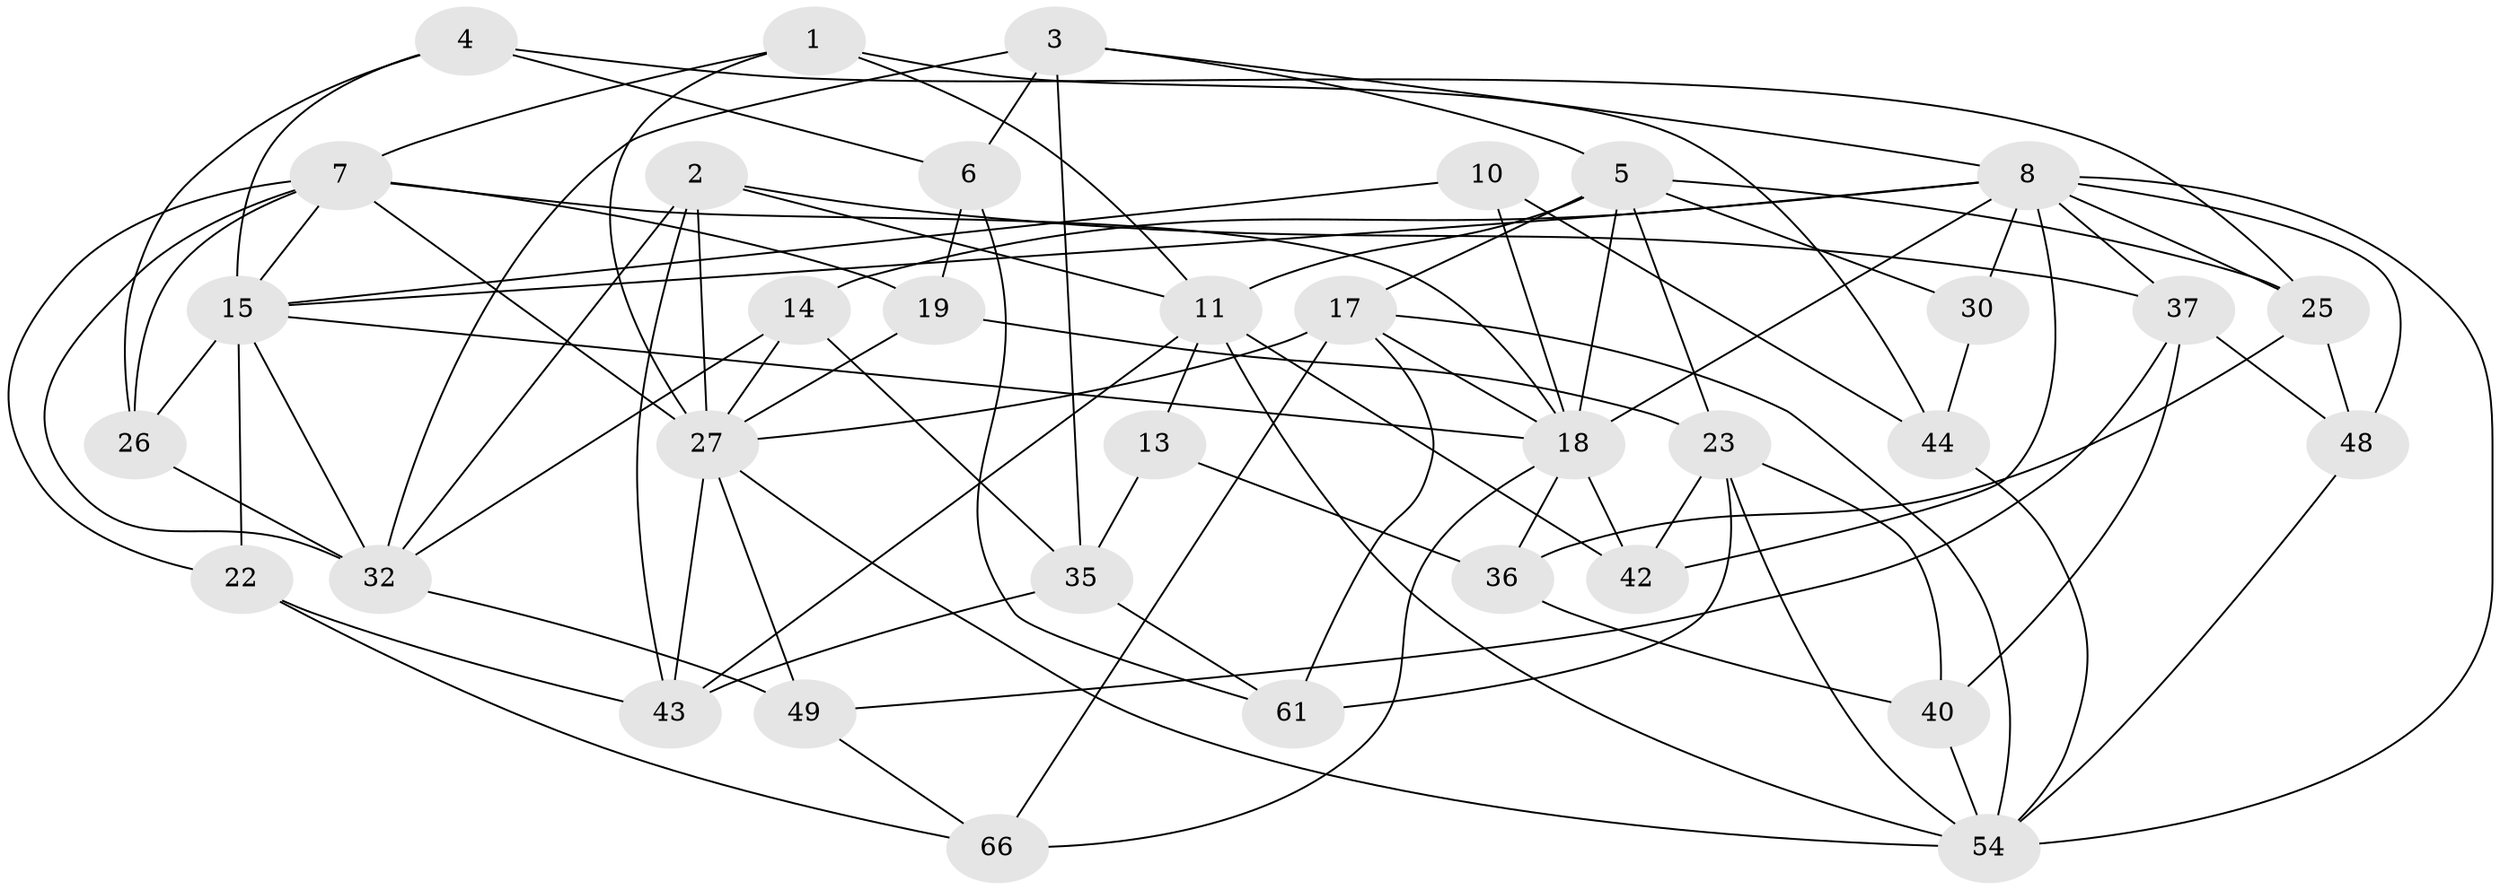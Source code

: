 // original degree distribution, {4: 1.0}
// Generated by graph-tools (version 1.1) at 2025/16/03/09/25 04:16:33]
// undirected, 35 vertices, 92 edges
graph export_dot {
graph [start="1"]
  node [color=gray90,style=filled];
  1;
  2 [super="+55"];
  3 [super="+52"];
  4;
  5 [super="+9+45"];
  6;
  7 [super="+20+41"];
  8 [super="+21+46+34"];
  10;
  11 [super="+16+12"];
  13;
  14;
  15 [super="+29+68+38"];
  17 [super="+67"];
  18 [super="+28+24"];
  19;
  22;
  23 [super="+65"];
  25 [super="+59"];
  26;
  27 [super="+31"];
  30;
  32 [super="+51+47"];
  35 [super="+64"];
  36;
  37 [super="+62"];
  40;
  42;
  43 [super="+56"];
  44;
  48;
  49;
  54 [super="+69+63"];
  61;
  66;
  1 -- 44;
  1 -- 27;
  1 -- 11;
  1 -- 7;
  2 -- 11;
  2 -- 37;
  2 -- 27 [weight=2];
  2 -- 32;
  2 -- 43;
  3 -- 32 [weight=2];
  3 -- 5;
  3 -- 8;
  3 -- 6;
  3 -- 35;
  4 -- 26;
  4 -- 6;
  4 -- 15;
  4 -- 25;
  5 -- 30;
  5 -- 18 [weight=2];
  5 -- 25;
  5 -- 11;
  5 -- 23;
  5 -- 17;
  6 -- 61;
  6 -- 19;
  7 -- 26;
  7 -- 18;
  7 -- 32;
  7 -- 19;
  7 -- 27;
  7 -- 15;
  7 -- 22;
  8 -- 30 [weight=2];
  8 -- 25 [weight=2];
  8 -- 48;
  8 -- 37 [weight=2];
  8 -- 15 [weight=2];
  8 -- 18;
  8 -- 54;
  8 -- 42;
  8 -- 14;
  10 -- 44;
  10 -- 18 [weight=2];
  10 -- 15;
  11 -- 42;
  11 -- 13 [weight=2];
  11 -- 54;
  11 -- 43;
  13 -- 36;
  13 -- 35;
  14 -- 35;
  14 -- 32;
  14 -- 27;
  15 -- 26;
  15 -- 22;
  15 -- 18 [weight=2];
  15 -- 32;
  17 -- 66;
  17 -- 61;
  17 -- 27;
  17 -- 18;
  17 -- 54;
  18 -- 36;
  18 -- 66;
  18 -- 42;
  19 -- 27;
  19 -- 23;
  22 -- 66;
  22 -- 43;
  23 -- 61;
  23 -- 42;
  23 -- 40;
  23 -- 54;
  25 -- 48;
  25 -- 36;
  26 -- 32;
  27 -- 54;
  27 -- 49;
  27 -- 43;
  30 -- 44;
  32 -- 49;
  35 -- 61;
  35 -- 43 [weight=2];
  36 -- 40;
  37 -- 49;
  37 -- 40;
  37 -- 48;
  40 -- 54;
  44 -- 54;
  48 -- 54;
  49 -- 66;
}
